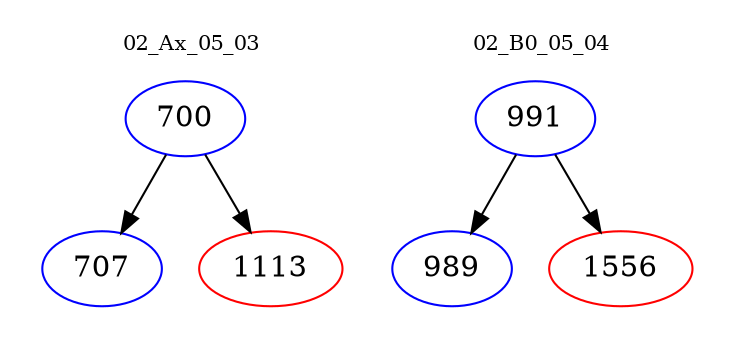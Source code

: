 digraph{
subgraph cluster_0 {
color = white
label = "02_Ax_05_03";
fontsize=10;
T0_700 [label="700", color="blue"]
T0_700 -> T0_707 [color="black"]
T0_707 [label="707", color="blue"]
T0_700 -> T0_1113 [color="black"]
T0_1113 [label="1113", color="red"]
}
subgraph cluster_1 {
color = white
label = "02_B0_05_04";
fontsize=10;
T1_991 [label="991", color="blue"]
T1_991 -> T1_989 [color="black"]
T1_989 [label="989", color="blue"]
T1_991 -> T1_1556 [color="black"]
T1_1556 [label="1556", color="red"]
}
}
